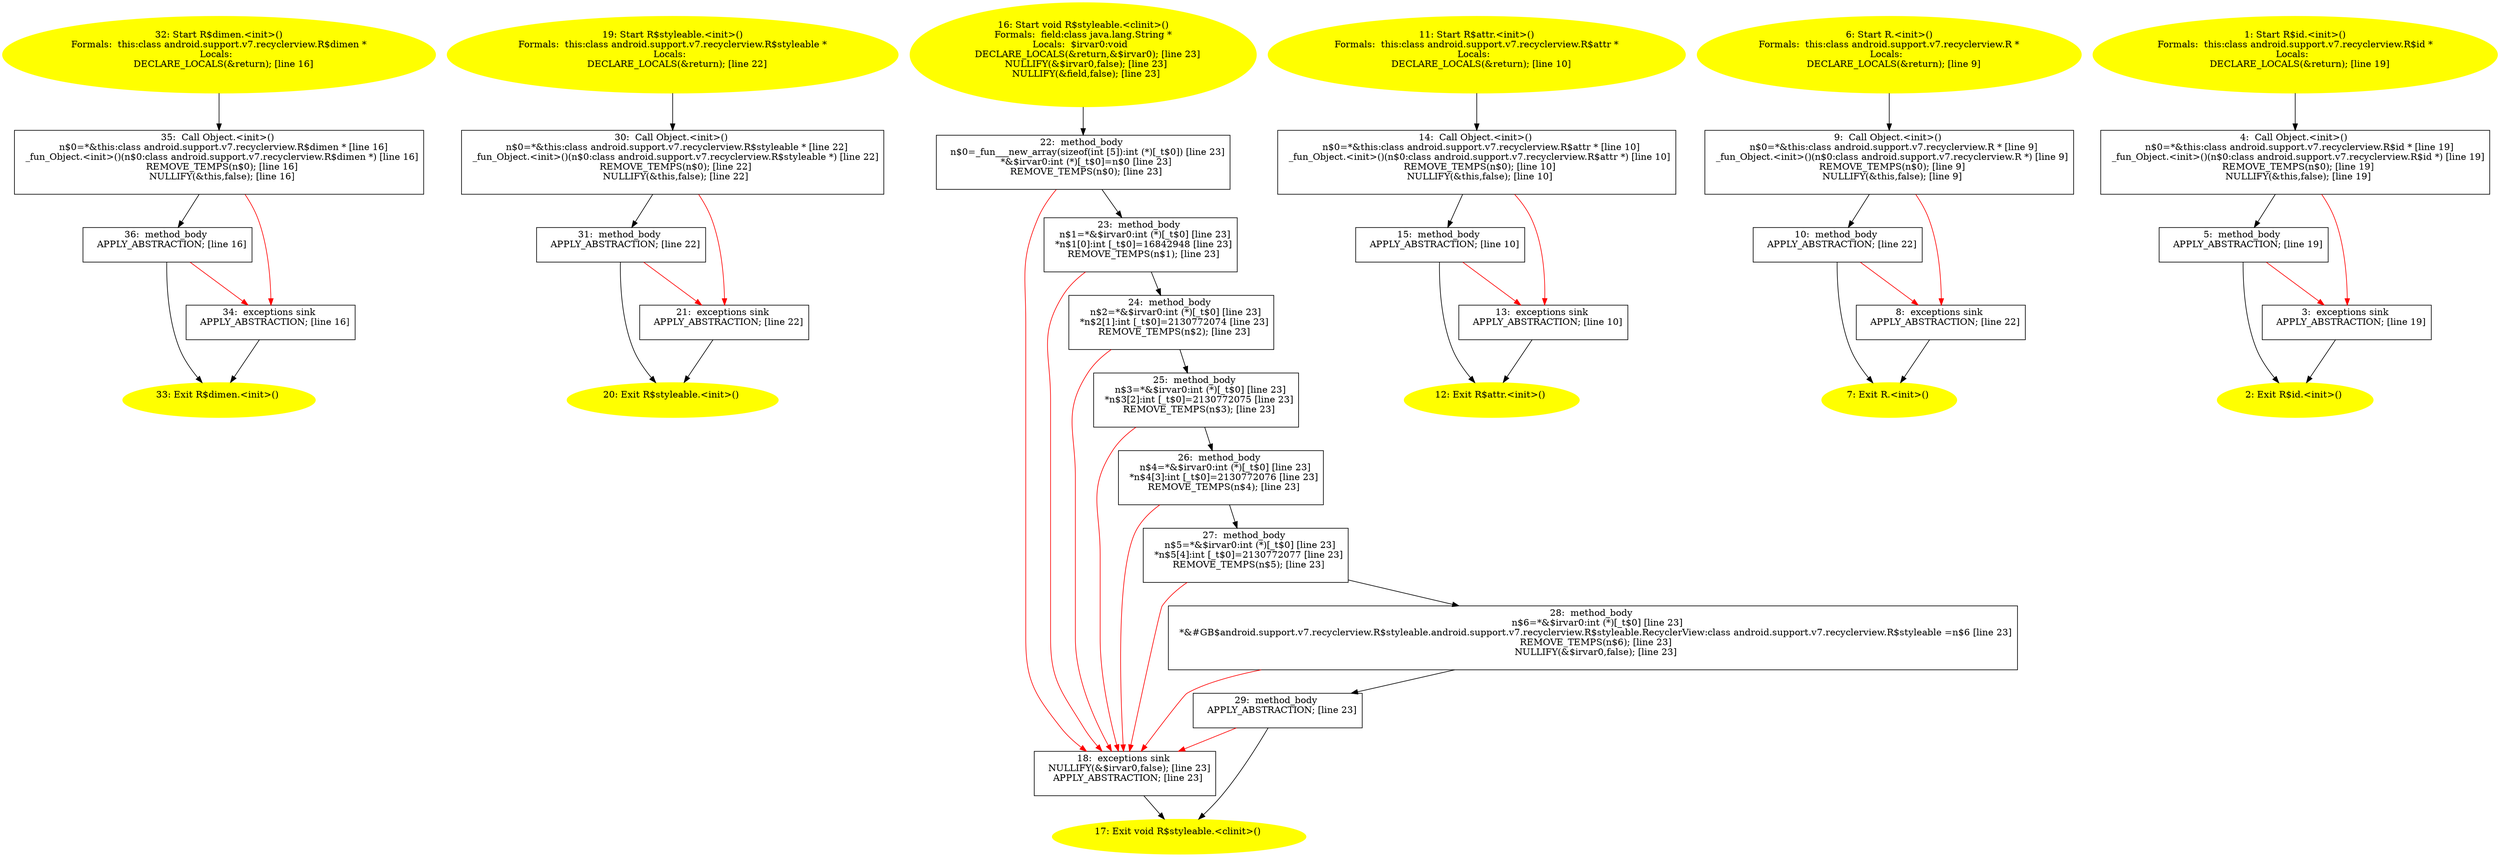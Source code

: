 digraph iCFG {
36 [label="36:  method_body \n   APPLY_ABSTRACTION; [line 16]\n " shape="box"]
	

	 36 -> 33 ;
	 36 -> 34 [color="red" ];
35 [label="35:  Call Object.<init>() \n   n$0=*&this:class android.support.v7.recyclerview.R$dimen * [line 16]\n  _fun_Object.<init>()(n$0:class android.support.v7.recyclerview.R$dimen *) [line 16]\n  REMOVE_TEMPS(n$0); [line 16]\n  NULLIFY(&this,false); [line 16]\n " shape="box"]
	

	 35 -> 36 ;
	 35 -> 34 [color="red" ];
34 [label="34:  exceptions sink \n   APPLY_ABSTRACTION; [line 16]\n " shape="box"]
	

	 34 -> 33 ;
33 [label="33: Exit R$dimen.<init>() \n  " color=yellow style=filled]
	

32 [label="32: Start R$dimen.<init>()\nFormals:  this:class android.support.v7.recyclerview.R$dimen *\nLocals:  \n   DECLARE_LOCALS(&return); [line 16]\n " color=yellow style=filled]
	

	 32 -> 35 ;
31 [label="31:  method_body \n   APPLY_ABSTRACTION; [line 22]\n " shape="box"]
	

	 31 -> 20 ;
	 31 -> 21 [color="red" ];
30 [label="30:  Call Object.<init>() \n   n$0=*&this:class android.support.v7.recyclerview.R$styleable * [line 22]\n  _fun_Object.<init>()(n$0:class android.support.v7.recyclerview.R$styleable *) [line 22]\n  REMOVE_TEMPS(n$0); [line 22]\n  NULLIFY(&this,false); [line 22]\n " shape="box"]
	

	 30 -> 31 ;
	 30 -> 21 [color="red" ];
29 [label="29:  method_body \n   APPLY_ABSTRACTION; [line 23]\n " shape="box"]
	

	 29 -> 17 ;
	 29 -> 18 [color="red" ];
28 [label="28:  method_body \n   n$6=*&$irvar0:int (*)[_t$0] [line 23]\n  *&#GB$android.support.v7.recyclerview.R$styleable.android.support.v7.recyclerview.R$styleable.RecyclerView:class android.support.v7.recyclerview.R$styleable =n$6 [line 23]\n  REMOVE_TEMPS(n$6); [line 23]\n  NULLIFY(&$irvar0,false); [line 23]\n " shape="box"]
	

	 28 -> 29 ;
	 28 -> 18 [color="red" ];
27 [label="27:  method_body \n   n$5=*&$irvar0:int (*)[_t$0] [line 23]\n  *n$5[4]:int [_t$0]=2130772077 [line 23]\n  REMOVE_TEMPS(n$5); [line 23]\n " shape="box"]
	

	 27 -> 28 ;
	 27 -> 18 [color="red" ];
26 [label="26:  method_body \n   n$4=*&$irvar0:int (*)[_t$0] [line 23]\n  *n$4[3]:int [_t$0]=2130772076 [line 23]\n  REMOVE_TEMPS(n$4); [line 23]\n " shape="box"]
	

	 26 -> 27 ;
	 26 -> 18 [color="red" ];
25 [label="25:  method_body \n   n$3=*&$irvar0:int (*)[_t$0] [line 23]\n  *n$3[2]:int [_t$0]=2130772075 [line 23]\n  REMOVE_TEMPS(n$3); [line 23]\n " shape="box"]
	

	 25 -> 26 ;
	 25 -> 18 [color="red" ];
24 [label="24:  method_body \n   n$2=*&$irvar0:int (*)[_t$0] [line 23]\n  *n$2[1]:int [_t$0]=2130772074 [line 23]\n  REMOVE_TEMPS(n$2); [line 23]\n " shape="box"]
	

	 24 -> 25 ;
	 24 -> 18 [color="red" ];
23 [label="23:  method_body \n   n$1=*&$irvar0:int (*)[_t$0] [line 23]\n  *n$1[0]:int [_t$0]=16842948 [line 23]\n  REMOVE_TEMPS(n$1); [line 23]\n " shape="box"]
	

	 23 -> 24 ;
	 23 -> 18 [color="red" ];
22 [label="22:  method_body \n   n$0=_fun___new_array(sizeof(int [5]):int (*)[_t$0]) [line 23]\n  *&$irvar0:int (*)[_t$0]=n$0 [line 23]\n  REMOVE_TEMPS(n$0); [line 23]\n " shape="box"]
	

	 22 -> 23 ;
	 22 -> 18 [color="red" ];
21 [label="21:  exceptions sink \n   APPLY_ABSTRACTION; [line 22]\n " shape="box"]
	

	 21 -> 20 ;
20 [label="20: Exit R$styleable.<init>() \n  " color=yellow style=filled]
	

19 [label="19: Start R$styleable.<init>()\nFormals:  this:class android.support.v7.recyclerview.R$styleable *\nLocals:  \n   DECLARE_LOCALS(&return); [line 22]\n " color=yellow style=filled]
	

	 19 -> 30 ;
18 [label="18:  exceptions sink \n   NULLIFY(&$irvar0,false); [line 23]\n  APPLY_ABSTRACTION; [line 23]\n " shape="box"]
	

	 18 -> 17 ;
17 [label="17: Exit void R$styleable.<clinit>() \n  " color=yellow style=filled]
	

16 [label="16: Start void R$styleable.<clinit>()\nFormals:  field:class java.lang.String *\nLocals:  $irvar0:void  \n   DECLARE_LOCALS(&return,&$irvar0); [line 23]\n  NULLIFY(&$irvar0,false); [line 23]\n  NULLIFY(&field,false); [line 23]\n " color=yellow style=filled]
	

	 16 -> 22 ;
15 [label="15:  method_body \n   APPLY_ABSTRACTION; [line 10]\n " shape="box"]
	

	 15 -> 12 ;
	 15 -> 13 [color="red" ];
14 [label="14:  Call Object.<init>() \n   n$0=*&this:class android.support.v7.recyclerview.R$attr * [line 10]\n  _fun_Object.<init>()(n$0:class android.support.v7.recyclerview.R$attr *) [line 10]\n  REMOVE_TEMPS(n$0); [line 10]\n  NULLIFY(&this,false); [line 10]\n " shape="box"]
	

	 14 -> 15 ;
	 14 -> 13 [color="red" ];
13 [label="13:  exceptions sink \n   APPLY_ABSTRACTION; [line 10]\n " shape="box"]
	

	 13 -> 12 ;
12 [label="12: Exit R$attr.<init>() \n  " color=yellow style=filled]
	

11 [label="11: Start R$attr.<init>()\nFormals:  this:class android.support.v7.recyclerview.R$attr *\nLocals:  \n   DECLARE_LOCALS(&return); [line 10]\n " color=yellow style=filled]
	

	 11 -> 14 ;
10 [label="10:  method_body \n   APPLY_ABSTRACTION; [line 22]\n " shape="box"]
	

	 10 -> 7 ;
	 10 -> 8 [color="red" ];
9 [label="9:  Call Object.<init>() \n   n$0=*&this:class android.support.v7.recyclerview.R * [line 9]\n  _fun_Object.<init>()(n$0:class android.support.v7.recyclerview.R *) [line 9]\n  REMOVE_TEMPS(n$0); [line 9]\n  NULLIFY(&this,false); [line 9]\n " shape="box"]
	

	 9 -> 10 ;
	 9 -> 8 [color="red" ];
8 [label="8:  exceptions sink \n   APPLY_ABSTRACTION; [line 22]\n " shape="box"]
	

	 8 -> 7 ;
7 [label="7: Exit R.<init>() \n  " color=yellow style=filled]
	

6 [label="6: Start R.<init>()\nFormals:  this:class android.support.v7.recyclerview.R *\nLocals:  \n   DECLARE_LOCALS(&return); [line 9]\n " color=yellow style=filled]
	

	 6 -> 9 ;
5 [label="5:  method_body \n   APPLY_ABSTRACTION; [line 19]\n " shape="box"]
	

	 5 -> 2 ;
	 5 -> 3 [color="red" ];
4 [label="4:  Call Object.<init>() \n   n$0=*&this:class android.support.v7.recyclerview.R$id * [line 19]\n  _fun_Object.<init>()(n$0:class android.support.v7.recyclerview.R$id *) [line 19]\n  REMOVE_TEMPS(n$0); [line 19]\n  NULLIFY(&this,false); [line 19]\n " shape="box"]
	

	 4 -> 5 ;
	 4 -> 3 [color="red" ];
3 [label="3:  exceptions sink \n   APPLY_ABSTRACTION; [line 19]\n " shape="box"]
	

	 3 -> 2 ;
2 [label="2: Exit R$id.<init>() \n  " color=yellow style=filled]
	

1 [label="1: Start R$id.<init>()\nFormals:  this:class android.support.v7.recyclerview.R$id *\nLocals:  \n   DECLARE_LOCALS(&return); [line 19]\n " color=yellow style=filled]
	

	 1 -> 4 ;
}
